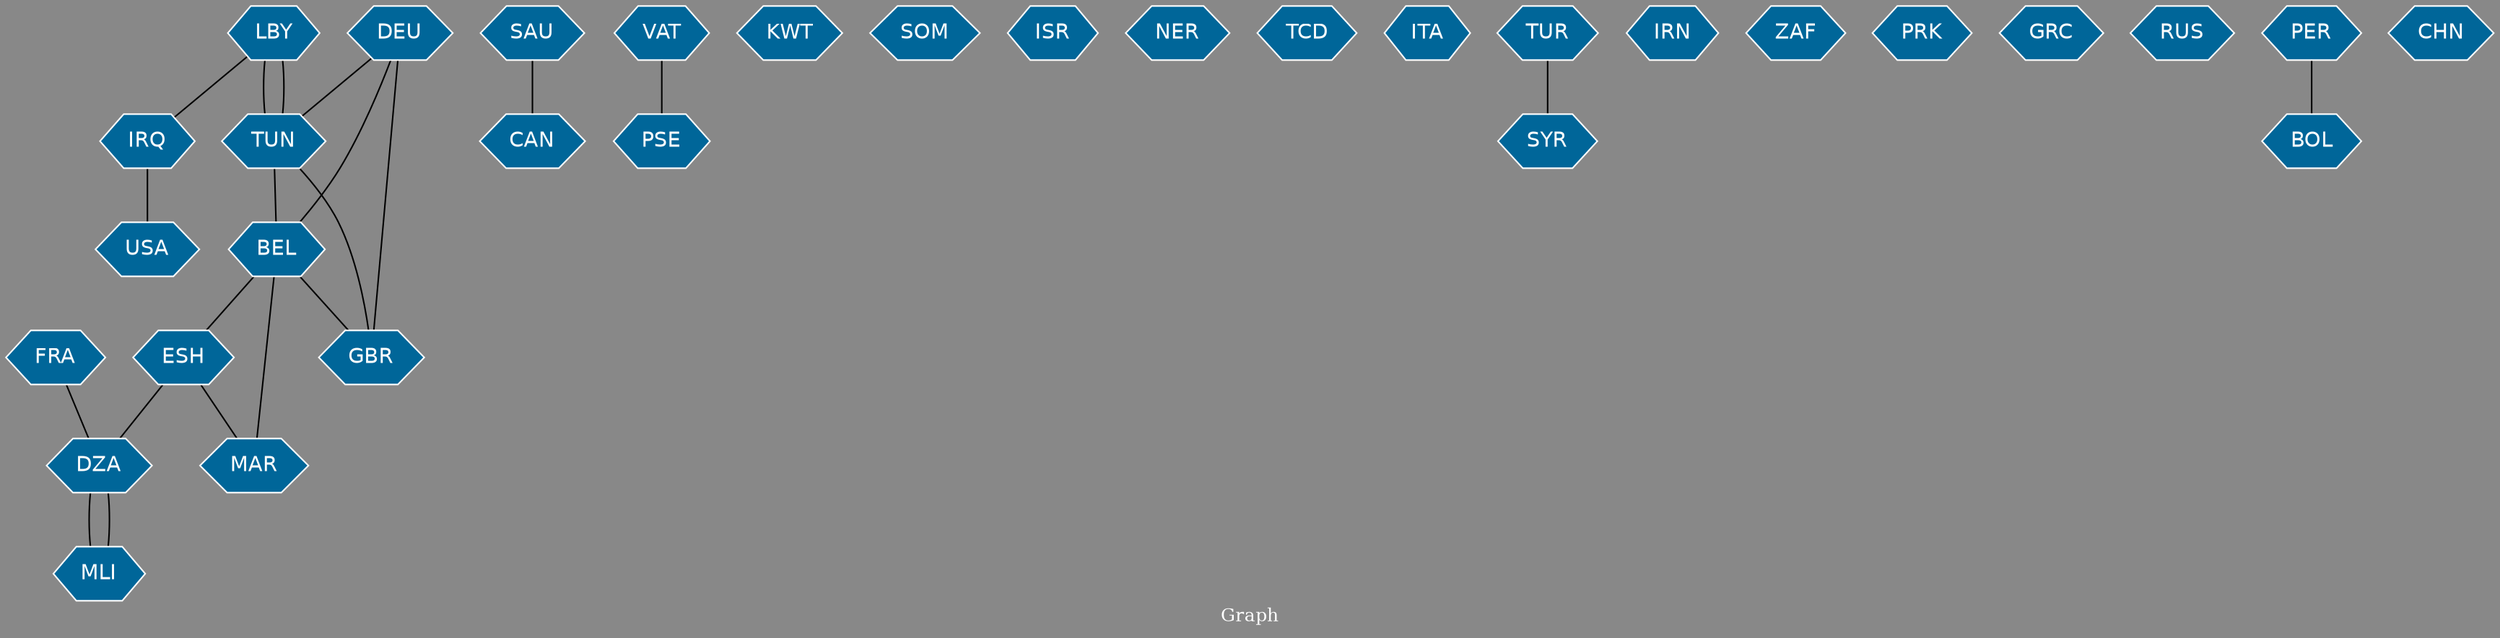 // Countries together in item graph
graph {
	graph [bgcolor="#888888" fontcolor=white fontsize=12 label="Graph" outputorder=edgesfirst overlap=prism]
	node [color=white fillcolor="#006699" fontcolor=white fontname=Helvetica shape=hexagon style=filled]
	edge [arrowhead=open color=black fontcolor=white fontname=Courier fontsize=12]
		IRQ [label=IRQ]
		USA [label=USA]
		ESH [label=ESH]
		DZA [label=DZA]
		MLI [label=MLI]
		SAU [label=SAU]
		CAN [label=CAN]
		LBY [label=LBY]
		TUN [label=TUN]
		FRA [label=FRA]
		DEU [label=DEU]
		VAT [label=VAT]
		PSE [label=PSE]
		KWT [label=KWT]
		SOM [label=SOM]
		ISR [label=ISR]
		NER [label=NER]
		TCD [label=TCD]
		ITA [label=ITA]
		TUR [label=TUR]
		SYR [label=SYR]
		IRN [label=IRN]
		ZAF [label=ZAF]
		PRK [label=PRK]
		GRC [label=GRC]
		BEL [label=BEL]
		GBR [label=GBR]
		MAR [label=MAR]
		RUS [label=RUS]
		PER [label=PER]
		BOL [label=BOL]
		CHN [label=CHN]
			DEU -- TUN [weight=1]
			MLI -- DZA [weight=1]
			VAT -- PSE [weight=1]
			TUR -- SYR [weight=1]
			SAU -- CAN [weight=1]
			TUN -- GBR [weight=1]
			BEL -- MAR [weight=1]
			IRQ -- USA [weight=1]
			TUN -- BEL [weight=1]
			DEU -- BEL [weight=1]
			LBY -- IRQ [weight=1]
			FRA -- DZA [weight=1]
			DZA -- MLI [weight=1]
			BEL -- ESH [weight=1]
			TUN -- LBY [weight=1]
			LBY -- TUN [weight=4]
			ESH -- MAR [weight=1]
			DEU -- GBR [weight=1]
			BEL -- GBR [weight=1]
			ESH -- DZA [weight=1]
			PER -- BOL [weight=1]
}